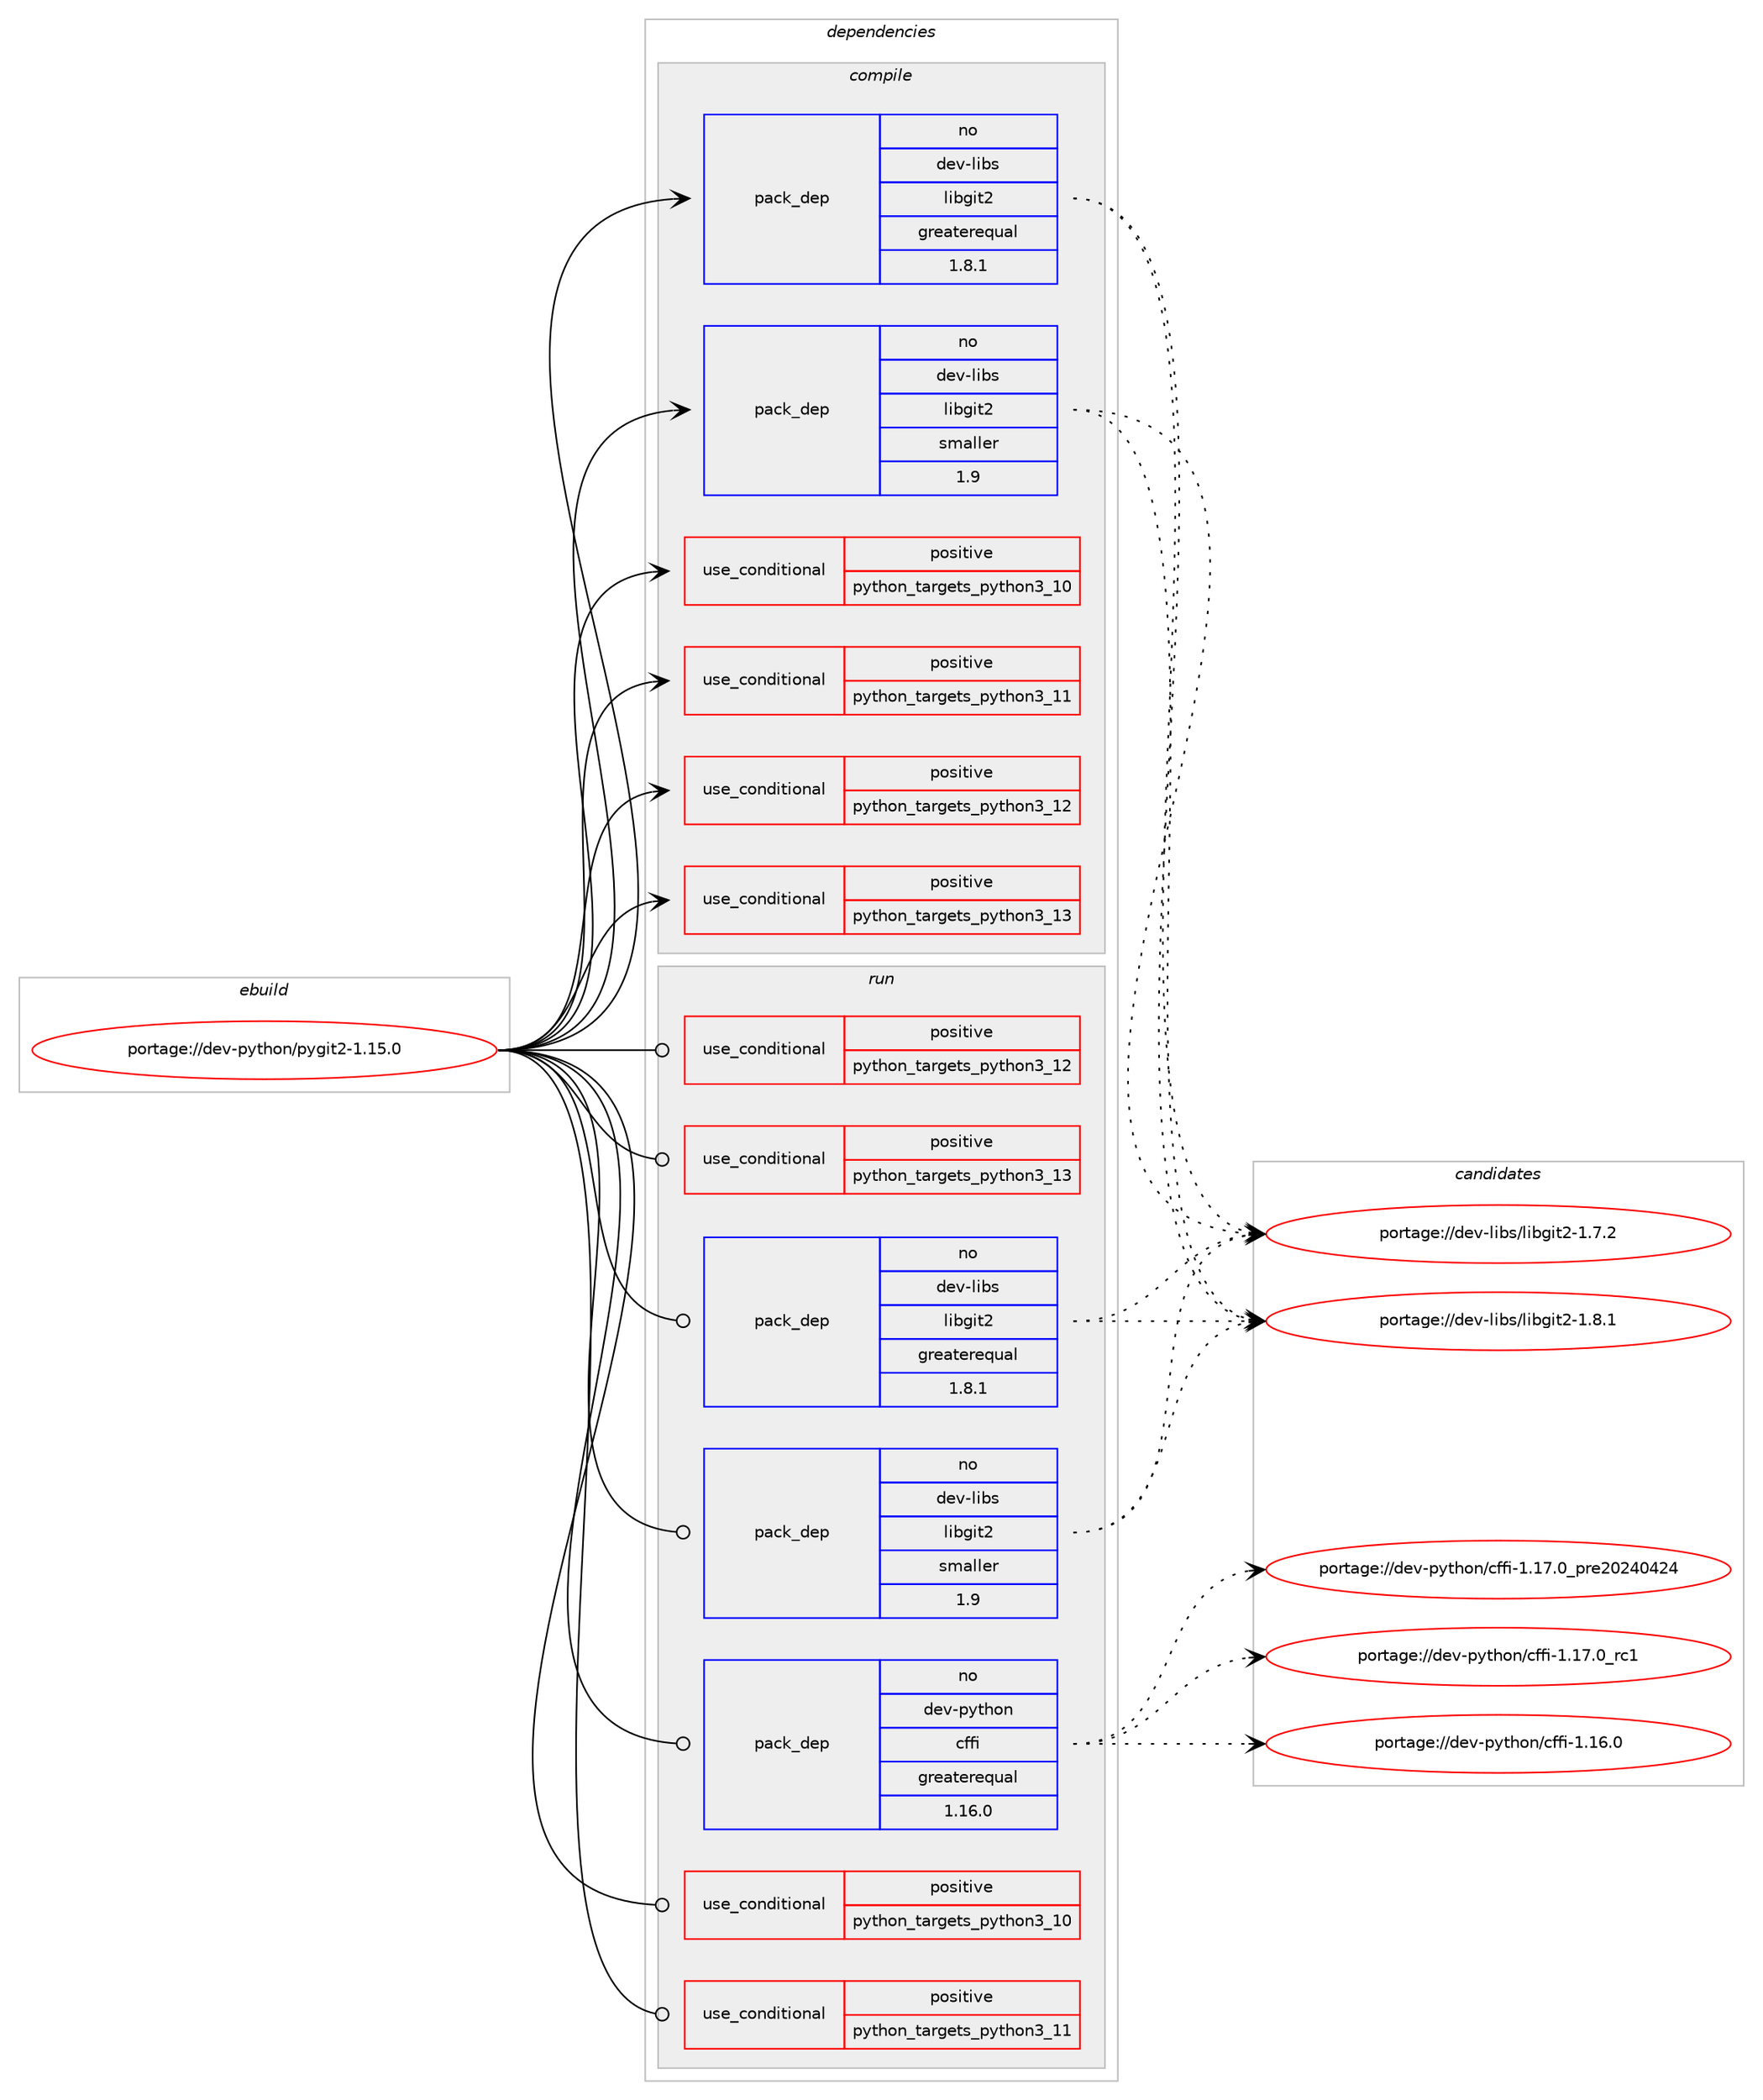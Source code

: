 digraph prolog {

# *************
# Graph options
# *************

newrank=true;
concentrate=true;
compound=true;
graph [rankdir=LR,fontname=Helvetica,fontsize=10,ranksep=1.5];#, ranksep=2.5, nodesep=0.2];
edge  [arrowhead=vee];
node  [fontname=Helvetica,fontsize=10];

# **********
# The ebuild
# **********

subgraph cluster_leftcol {
color=gray;
rank=same;
label=<<i>ebuild</i>>;
id [label="portage://dev-python/pygit2-1.15.0", color=red, width=4, href="../dev-python/pygit2-1.15.0.svg"];
}

# ****************
# The dependencies
# ****************

subgraph cluster_midcol {
color=gray;
label=<<i>dependencies</i>>;
subgraph cluster_compile {
fillcolor="#eeeeee";
style=filled;
label=<<i>compile</i>>;
subgraph cond35799 {
dependency78593 [label=<<TABLE BORDER="0" CELLBORDER="1" CELLSPACING="0" CELLPADDING="4"><TR><TD ROWSPAN="3" CELLPADDING="10">use_conditional</TD></TR><TR><TD>positive</TD></TR><TR><TD>python_targets_python3_10</TD></TR></TABLE>>, shape=none, color=red];
# *** BEGIN UNKNOWN DEPENDENCY TYPE (TODO) ***
# dependency78593 -> package_dependency(portage://dev-python/pygit2-1.15.0,install,no,dev-lang,python,none,[,,],[slot(3.10)],[])
# *** END UNKNOWN DEPENDENCY TYPE (TODO) ***

}
id:e -> dependency78593:w [weight=20,style="solid",arrowhead="vee"];
subgraph cond35800 {
dependency78594 [label=<<TABLE BORDER="0" CELLBORDER="1" CELLSPACING="0" CELLPADDING="4"><TR><TD ROWSPAN="3" CELLPADDING="10">use_conditional</TD></TR><TR><TD>positive</TD></TR><TR><TD>python_targets_python3_11</TD></TR></TABLE>>, shape=none, color=red];
# *** BEGIN UNKNOWN DEPENDENCY TYPE (TODO) ***
# dependency78594 -> package_dependency(portage://dev-python/pygit2-1.15.0,install,no,dev-lang,python,none,[,,],[slot(3.11)],[])
# *** END UNKNOWN DEPENDENCY TYPE (TODO) ***

}
id:e -> dependency78594:w [weight=20,style="solid",arrowhead="vee"];
subgraph cond35801 {
dependency78595 [label=<<TABLE BORDER="0" CELLBORDER="1" CELLSPACING="0" CELLPADDING="4"><TR><TD ROWSPAN="3" CELLPADDING="10">use_conditional</TD></TR><TR><TD>positive</TD></TR><TR><TD>python_targets_python3_12</TD></TR></TABLE>>, shape=none, color=red];
# *** BEGIN UNKNOWN DEPENDENCY TYPE (TODO) ***
# dependency78595 -> package_dependency(portage://dev-python/pygit2-1.15.0,install,no,dev-lang,python,none,[,,],[slot(3.12)],[])
# *** END UNKNOWN DEPENDENCY TYPE (TODO) ***

}
id:e -> dependency78595:w [weight=20,style="solid",arrowhead="vee"];
subgraph cond35802 {
dependency78596 [label=<<TABLE BORDER="0" CELLBORDER="1" CELLSPACING="0" CELLPADDING="4"><TR><TD ROWSPAN="3" CELLPADDING="10">use_conditional</TD></TR><TR><TD>positive</TD></TR><TR><TD>python_targets_python3_13</TD></TR></TABLE>>, shape=none, color=red];
# *** BEGIN UNKNOWN DEPENDENCY TYPE (TODO) ***
# dependency78596 -> package_dependency(portage://dev-python/pygit2-1.15.0,install,no,dev-lang,python,none,[,,],[slot(3.13)],[])
# *** END UNKNOWN DEPENDENCY TYPE (TODO) ***

}
id:e -> dependency78596:w [weight=20,style="solid",arrowhead="vee"];
subgraph pack41577 {
dependency78597 [label=<<TABLE BORDER="0" CELLBORDER="1" CELLSPACING="0" CELLPADDING="4" WIDTH="220"><TR><TD ROWSPAN="6" CELLPADDING="30">pack_dep</TD></TR><TR><TD WIDTH="110">no</TD></TR><TR><TD>dev-libs</TD></TR><TR><TD>libgit2</TD></TR><TR><TD>greaterequal</TD></TR><TR><TD>1.8.1</TD></TR></TABLE>>, shape=none, color=blue];
}
id:e -> dependency78597:w [weight=20,style="solid",arrowhead="vee"];
subgraph pack41578 {
dependency78598 [label=<<TABLE BORDER="0" CELLBORDER="1" CELLSPACING="0" CELLPADDING="4" WIDTH="220"><TR><TD ROWSPAN="6" CELLPADDING="30">pack_dep</TD></TR><TR><TD WIDTH="110">no</TD></TR><TR><TD>dev-libs</TD></TR><TR><TD>libgit2</TD></TR><TR><TD>smaller</TD></TR><TR><TD>1.9</TD></TR></TABLE>>, shape=none, color=blue];
}
id:e -> dependency78598:w [weight=20,style="solid",arrowhead="vee"];
}
subgraph cluster_compileandrun {
fillcolor="#eeeeee";
style=filled;
label=<<i>compile and run</i>>;
}
subgraph cluster_run {
fillcolor="#eeeeee";
style=filled;
label=<<i>run</i>>;
subgraph cond35803 {
dependency78599 [label=<<TABLE BORDER="0" CELLBORDER="1" CELLSPACING="0" CELLPADDING="4"><TR><TD ROWSPAN="3" CELLPADDING="10">use_conditional</TD></TR><TR><TD>positive</TD></TR><TR><TD>python_targets_python3_10</TD></TR></TABLE>>, shape=none, color=red];
# *** BEGIN UNKNOWN DEPENDENCY TYPE (TODO) ***
# dependency78599 -> package_dependency(portage://dev-python/pygit2-1.15.0,run,no,dev-lang,python,none,[,,],[slot(3.10)],[])
# *** END UNKNOWN DEPENDENCY TYPE (TODO) ***

}
id:e -> dependency78599:w [weight=20,style="solid",arrowhead="odot"];
subgraph cond35804 {
dependency78600 [label=<<TABLE BORDER="0" CELLBORDER="1" CELLSPACING="0" CELLPADDING="4"><TR><TD ROWSPAN="3" CELLPADDING="10">use_conditional</TD></TR><TR><TD>positive</TD></TR><TR><TD>python_targets_python3_11</TD></TR></TABLE>>, shape=none, color=red];
# *** BEGIN UNKNOWN DEPENDENCY TYPE (TODO) ***
# dependency78600 -> package_dependency(portage://dev-python/pygit2-1.15.0,run,no,dev-lang,python,none,[,,],[slot(3.11)],[])
# *** END UNKNOWN DEPENDENCY TYPE (TODO) ***

}
id:e -> dependency78600:w [weight=20,style="solid",arrowhead="odot"];
subgraph cond35805 {
dependency78601 [label=<<TABLE BORDER="0" CELLBORDER="1" CELLSPACING="0" CELLPADDING="4"><TR><TD ROWSPAN="3" CELLPADDING="10">use_conditional</TD></TR><TR><TD>positive</TD></TR><TR><TD>python_targets_python3_12</TD></TR></TABLE>>, shape=none, color=red];
# *** BEGIN UNKNOWN DEPENDENCY TYPE (TODO) ***
# dependency78601 -> package_dependency(portage://dev-python/pygit2-1.15.0,run,no,dev-lang,python,none,[,,],[slot(3.12)],[])
# *** END UNKNOWN DEPENDENCY TYPE (TODO) ***

}
id:e -> dependency78601:w [weight=20,style="solid",arrowhead="odot"];
subgraph cond35806 {
dependency78602 [label=<<TABLE BORDER="0" CELLBORDER="1" CELLSPACING="0" CELLPADDING="4"><TR><TD ROWSPAN="3" CELLPADDING="10">use_conditional</TD></TR><TR><TD>positive</TD></TR><TR><TD>python_targets_python3_13</TD></TR></TABLE>>, shape=none, color=red];
# *** BEGIN UNKNOWN DEPENDENCY TYPE (TODO) ***
# dependency78602 -> package_dependency(portage://dev-python/pygit2-1.15.0,run,no,dev-lang,python,none,[,,],[slot(3.13)],[])
# *** END UNKNOWN DEPENDENCY TYPE (TODO) ***

}
id:e -> dependency78602:w [weight=20,style="solid",arrowhead="odot"];
subgraph pack41579 {
dependency78603 [label=<<TABLE BORDER="0" CELLBORDER="1" CELLSPACING="0" CELLPADDING="4" WIDTH="220"><TR><TD ROWSPAN="6" CELLPADDING="30">pack_dep</TD></TR><TR><TD WIDTH="110">no</TD></TR><TR><TD>dev-libs</TD></TR><TR><TD>libgit2</TD></TR><TR><TD>greaterequal</TD></TR><TR><TD>1.8.1</TD></TR></TABLE>>, shape=none, color=blue];
}
id:e -> dependency78603:w [weight=20,style="solid",arrowhead="odot"];
subgraph pack41580 {
dependency78604 [label=<<TABLE BORDER="0" CELLBORDER="1" CELLSPACING="0" CELLPADDING="4" WIDTH="220"><TR><TD ROWSPAN="6" CELLPADDING="30">pack_dep</TD></TR><TR><TD WIDTH="110">no</TD></TR><TR><TD>dev-libs</TD></TR><TR><TD>libgit2</TD></TR><TR><TD>smaller</TD></TR><TR><TD>1.9</TD></TR></TABLE>>, shape=none, color=blue];
}
id:e -> dependency78604:w [weight=20,style="solid",arrowhead="odot"];
subgraph pack41581 {
dependency78605 [label=<<TABLE BORDER="0" CELLBORDER="1" CELLSPACING="0" CELLPADDING="4" WIDTH="220"><TR><TD ROWSPAN="6" CELLPADDING="30">pack_dep</TD></TR><TR><TD WIDTH="110">no</TD></TR><TR><TD>dev-python</TD></TR><TR><TD>cffi</TD></TR><TR><TD>greaterequal</TD></TR><TR><TD>1.16.0</TD></TR></TABLE>>, shape=none, color=blue];
}
id:e -> dependency78605:w [weight=20,style="solid",arrowhead="odot"];
}
}

# **************
# The candidates
# **************

subgraph cluster_choices {
rank=same;
color=gray;
label=<<i>candidates</i>>;

subgraph choice41577 {
color=black;
nodesep=1;
choice1001011184510810598115471081059810310511650454946554650 [label="portage://dev-libs/libgit2-1.7.2", color=red, width=4,href="../dev-libs/libgit2-1.7.2.svg"];
choice1001011184510810598115471081059810310511650454946564649 [label="portage://dev-libs/libgit2-1.8.1", color=red, width=4,href="../dev-libs/libgit2-1.8.1.svg"];
dependency78597:e -> choice1001011184510810598115471081059810310511650454946554650:w [style=dotted,weight="100"];
dependency78597:e -> choice1001011184510810598115471081059810310511650454946564649:w [style=dotted,weight="100"];
}
subgraph choice41578 {
color=black;
nodesep=1;
choice1001011184510810598115471081059810310511650454946554650 [label="portage://dev-libs/libgit2-1.7.2", color=red, width=4,href="../dev-libs/libgit2-1.7.2.svg"];
choice1001011184510810598115471081059810310511650454946564649 [label="portage://dev-libs/libgit2-1.8.1", color=red, width=4,href="../dev-libs/libgit2-1.8.1.svg"];
dependency78598:e -> choice1001011184510810598115471081059810310511650454946554650:w [style=dotted,weight="100"];
dependency78598:e -> choice1001011184510810598115471081059810310511650454946564649:w [style=dotted,weight="100"];
}
subgraph choice41579 {
color=black;
nodesep=1;
choice1001011184510810598115471081059810310511650454946554650 [label="portage://dev-libs/libgit2-1.7.2", color=red, width=4,href="../dev-libs/libgit2-1.7.2.svg"];
choice1001011184510810598115471081059810310511650454946564649 [label="portage://dev-libs/libgit2-1.8.1", color=red, width=4,href="../dev-libs/libgit2-1.8.1.svg"];
dependency78603:e -> choice1001011184510810598115471081059810310511650454946554650:w [style=dotted,weight="100"];
dependency78603:e -> choice1001011184510810598115471081059810310511650454946564649:w [style=dotted,weight="100"];
}
subgraph choice41580 {
color=black;
nodesep=1;
choice1001011184510810598115471081059810310511650454946554650 [label="portage://dev-libs/libgit2-1.7.2", color=red, width=4,href="../dev-libs/libgit2-1.7.2.svg"];
choice1001011184510810598115471081059810310511650454946564649 [label="portage://dev-libs/libgit2-1.8.1", color=red, width=4,href="../dev-libs/libgit2-1.8.1.svg"];
dependency78604:e -> choice1001011184510810598115471081059810310511650454946554650:w [style=dotted,weight="100"];
dependency78604:e -> choice1001011184510810598115471081059810310511650454946564649:w [style=dotted,weight="100"];
}
subgraph choice41581 {
color=black;
nodesep=1;
choice10010111845112121116104111110479910210210545494649544648 [label="portage://dev-python/cffi-1.16.0", color=red, width=4,href="../dev-python/cffi-1.16.0.svg"];
choice10010111845112121116104111110479910210210545494649554648951121141015048505248525052 [label="portage://dev-python/cffi-1.17.0_pre20240424", color=red, width=4,href="../dev-python/cffi-1.17.0_pre20240424.svg"];
choice10010111845112121116104111110479910210210545494649554648951149949 [label="portage://dev-python/cffi-1.17.0_rc1", color=red, width=4,href="../dev-python/cffi-1.17.0_rc1.svg"];
dependency78605:e -> choice10010111845112121116104111110479910210210545494649544648:w [style=dotted,weight="100"];
dependency78605:e -> choice10010111845112121116104111110479910210210545494649554648951121141015048505248525052:w [style=dotted,weight="100"];
dependency78605:e -> choice10010111845112121116104111110479910210210545494649554648951149949:w [style=dotted,weight="100"];
}
}

}
